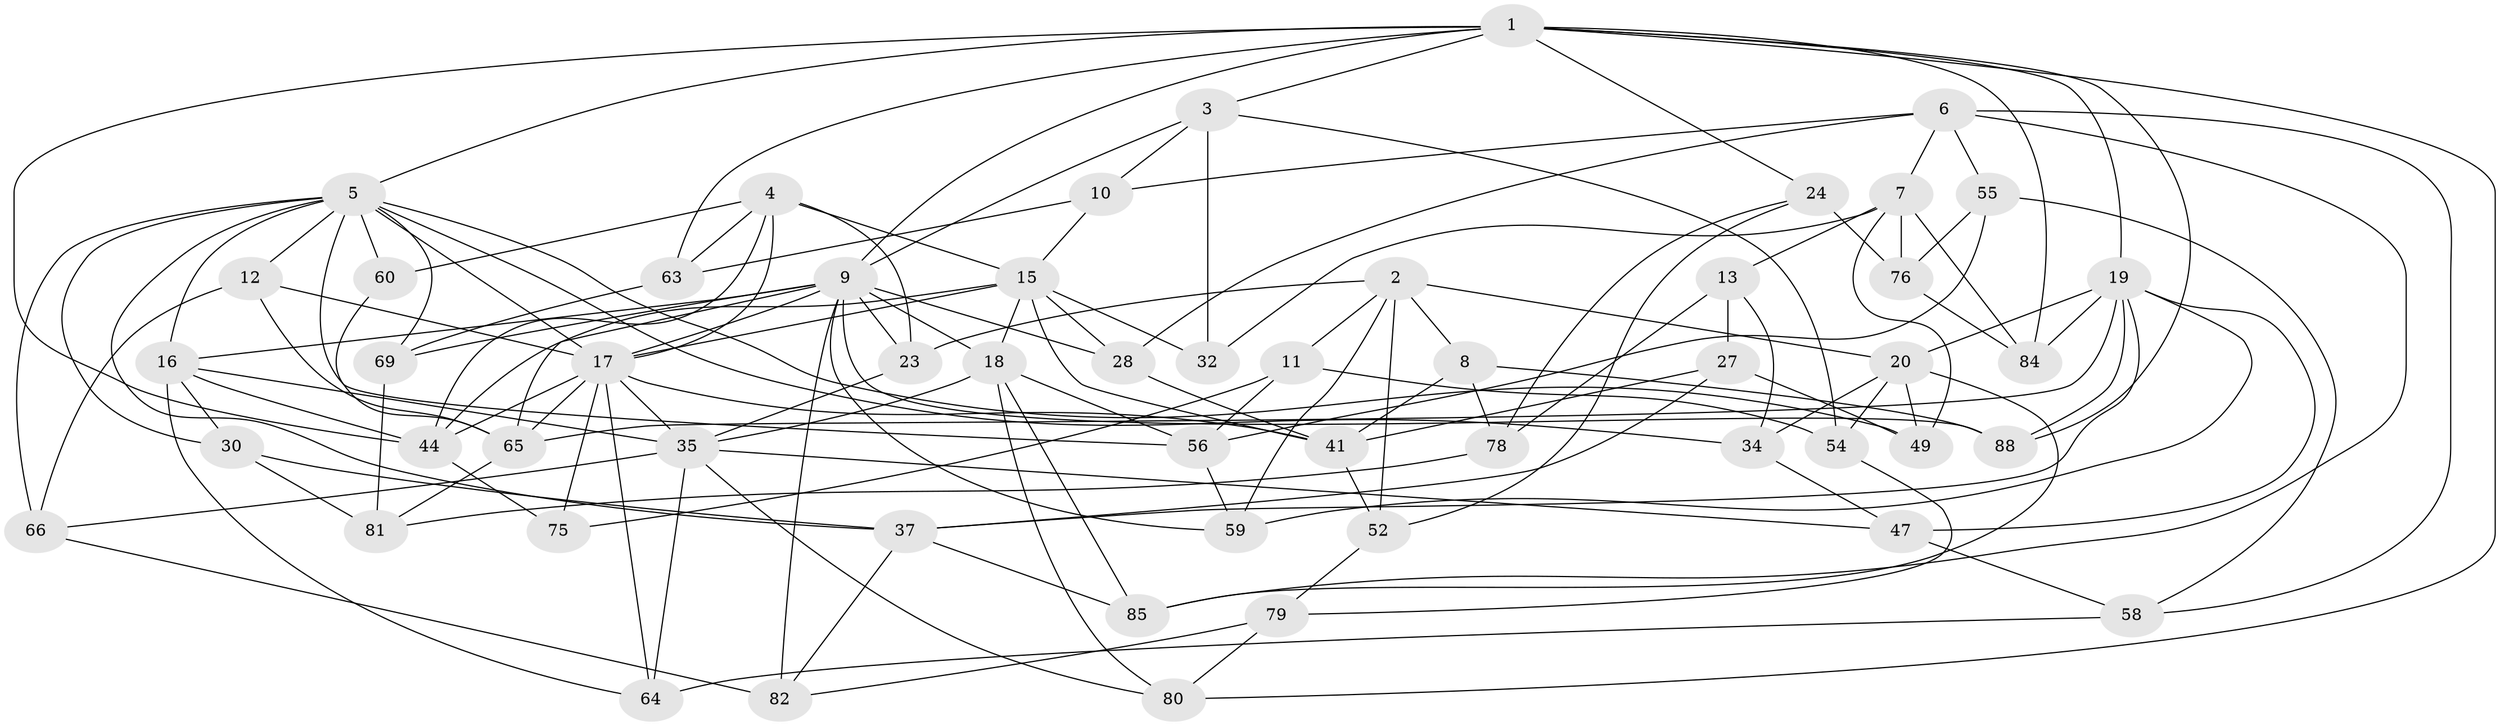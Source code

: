 // original degree distribution, {4: 1.0}
// Generated by graph-tools (version 1.1) at 2025/20/03/04/25 18:20:50]
// undirected, 54 vertices, 139 edges
graph export_dot {
graph [start="1"]
  node [color=gray90,style=filled];
  1 [super="+50+61+53"];
  2 [super="+83"];
  3 [super="+40"];
  4 [super="+29"];
  5 [super="+62+26"];
  6 [super="+89"];
  7 [super="+73"];
  8;
  9 [super="+45+14"];
  10;
  11;
  12;
  13;
  15 [super="+36+77"];
  16 [super="+90"];
  17 [super="+33+42+25"];
  18 [super="+46"];
  19 [super="+31"];
  20 [super="+70"];
  23;
  24;
  27;
  28;
  30;
  32;
  34;
  35 [super="+86+68"];
  37 [super="+38"];
  41 [super="+74"];
  44 [super="+51"];
  47;
  49;
  52;
  54;
  55;
  56 [super="+71"];
  58;
  59;
  60;
  63;
  64;
  65 [super="+67"];
  66;
  69;
  75;
  76;
  78;
  79;
  80;
  81;
  82;
  84;
  85;
  88;
  1 -- 80;
  1 -- 3;
  1 -- 88;
  1 -- 24;
  1 -- 19;
  1 -- 84;
  1 -- 44;
  1 -- 9;
  1 -- 63;
  1 -- 5;
  2 -- 8;
  2 -- 23;
  2 -- 20;
  2 -- 59;
  2 -- 11;
  2 -- 52;
  3 -- 32 [weight=2];
  3 -- 10;
  3 -- 54;
  3 -- 9;
  4 -- 15;
  4 -- 23;
  4 -- 63;
  4 -- 60;
  4 -- 44;
  4 -- 17;
  5 -- 12;
  5 -- 49;
  5 -- 16;
  5 -- 69;
  5 -- 60 [weight=2];
  5 -- 66;
  5 -- 34;
  5 -- 37;
  5 -- 17;
  5 -- 56 [weight=2];
  5 -- 30;
  6 -- 28;
  6 -- 58;
  6 -- 85;
  6 -- 10;
  6 -- 7;
  6 -- 55;
  7 -- 13;
  7 -- 49;
  7 -- 32;
  7 -- 84;
  7 -- 76;
  8 -- 78;
  8 -- 88;
  8 -- 41;
  9 -- 18;
  9 -- 88;
  9 -- 17;
  9 -- 65;
  9 -- 69;
  9 -- 16;
  9 -- 82;
  9 -- 23;
  9 -- 59;
  9 -- 28;
  10 -- 63;
  10 -- 15;
  11 -- 54;
  11 -- 75;
  11 -- 56;
  12 -- 65;
  12 -- 66;
  12 -- 17;
  13 -- 27;
  13 -- 78;
  13 -- 34;
  15 -- 28;
  15 -- 32;
  15 -- 41;
  15 -- 44;
  15 -- 18;
  15 -- 17;
  16 -- 44;
  16 -- 35;
  16 -- 64;
  16 -- 30;
  17 -- 35;
  17 -- 75 [weight=2];
  17 -- 41;
  17 -- 64;
  17 -- 65;
  17 -- 44;
  18 -- 80;
  18 -- 85;
  18 -- 35;
  18 -- 56;
  19 -- 88;
  19 -- 59;
  19 -- 20;
  19 -- 37;
  19 -- 84;
  19 -- 47;
  19 -- 65;
  20 -- 49;
  20 -- 34;
  20 -- 85;
  20 -- 54;
  23 -- 35;
  24 -- 78;
  24 -- 52;
  24 -- 76;
  27 -- 49;
  27 -- 37;
  27 -- 41;
  28 -- 41;
  30 -- 81;
  30 -- 37;
  34 -- 47;
  35 -- 66;
  35 -- 80;
  35 -- 64;
  35 -- 47;
  37 -- 85;
  37 -- 82;
  41 -- 52;
  44 -- 75;
  47 -- 58;
  52 -- 79;
  54 -- 79;
  55 -- 58;
  55 -- 76;
  55 -- 56;
  56 -- 59;
  58 -- 64;
  60 -- 65;
  63 -- 69;
  65 -- 81;
  66 -- 82;
  69 -- 81;
  76 -- 84;
  78 -- 81;
  79 -- 80;
  79 -- 82;
}
